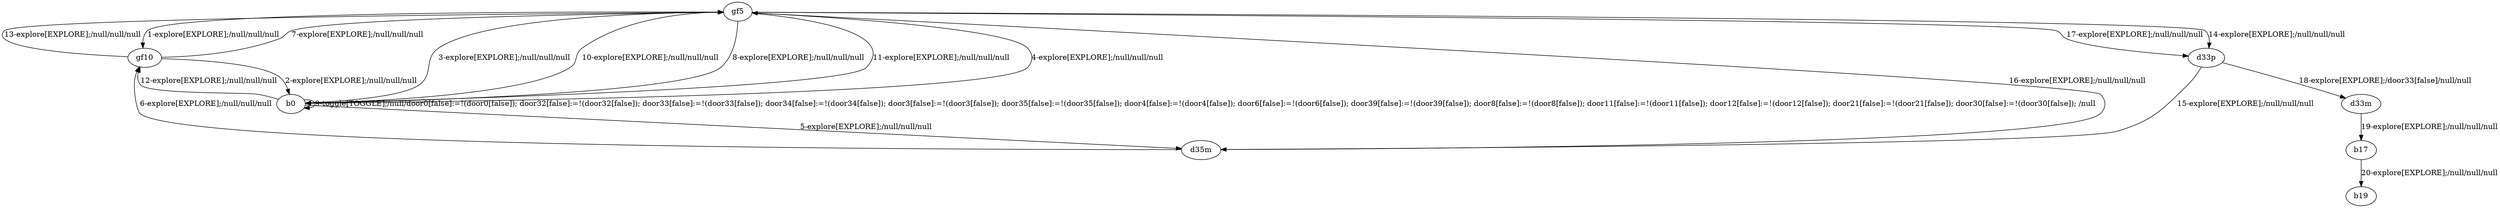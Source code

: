 # Total number of goals covered by this test: 1
# b17 --> b19

digraph g {
"gf5" -> "gf10" [label = "1-explore[EXPLORE];/null/null/null"];
"gf10" -> "b0" [label = "2-explore[EXPLORE];/null/null/null"];
"b0" -> "gf5" [label = "3-explore[EXPLORE];/null/null/null"];
"gf5" -> "b0" [label = "4-explore[EXPLORE];/null/null/null"];
"b0" -> "d35m" [label = "5-explore[EXPLORE];/null/null/null"];
"d35m" -> "gf10" [label = "6-explore[EXPLORE];/null/null/null"];
"gf10" -> "gf5" [label = "7-explore[EXPLORE];/null/null/null"];
"gf5" -> "b0" [label = "8-explore[EXPLORE];/null/null/null"];
"b0" -> "b0" [label = "9-toggle[TOGGLE];/null/door0[false]:=!(door0[false]); door32[false]:=!(door32[false]); door33[false]:=!(door33[false]); door34[false]:=!(door34[false]); door3[false]:=!(door3[false]); door35[false]:=!(door35[false]); door4[false]:=!(door4[false]); door6[false]:=!(door6[false]); door39[false]:=!(door39[false]); door8[false]:=!(door8[false]); door11[false]:=!(door11[false]); door12[false]:=!(door12[false]); door21[false]:=!(door21[false]); door30[false]:=!(door30[false]); /null"];
"b0" -> "gf5" [label = "10-explore[EXPLORE];/null/null/null"];
"gf5" -> "b0" [label = "11-explore[EXPLORE];/null/null/null"];
"b0" -> "gf10" [label = "12-explore[EXPLORE];/null/null/null"];
"gf10" -> "gf5" [label = "13-explore[EXPLORE];/null/null/null"];
"gf5" -> "d33p" [label = "14-explore[EXPLORE];/null/null/null"];
"d33p" -> "d35m" [label = "15-explore[EXPLORE];/null/null/null"];
"d35m" -> "gf5" [label = "16-explore[EXPLORE];/null/null/null"];
"gf5" -> "d33p" [label = "17-explore[EXPLORE];/null/null/null"];
"d33p" -> "d33m" [label = "18-explore[EXPLORE];/door33[false]/null/null"];
"d33m" -> "b17" [label = "19-explore[EXPLORE];/null/null/null"];
"b17" -> "b19" [label = "20-explore[EXPLORE];/null/null/null"];
}